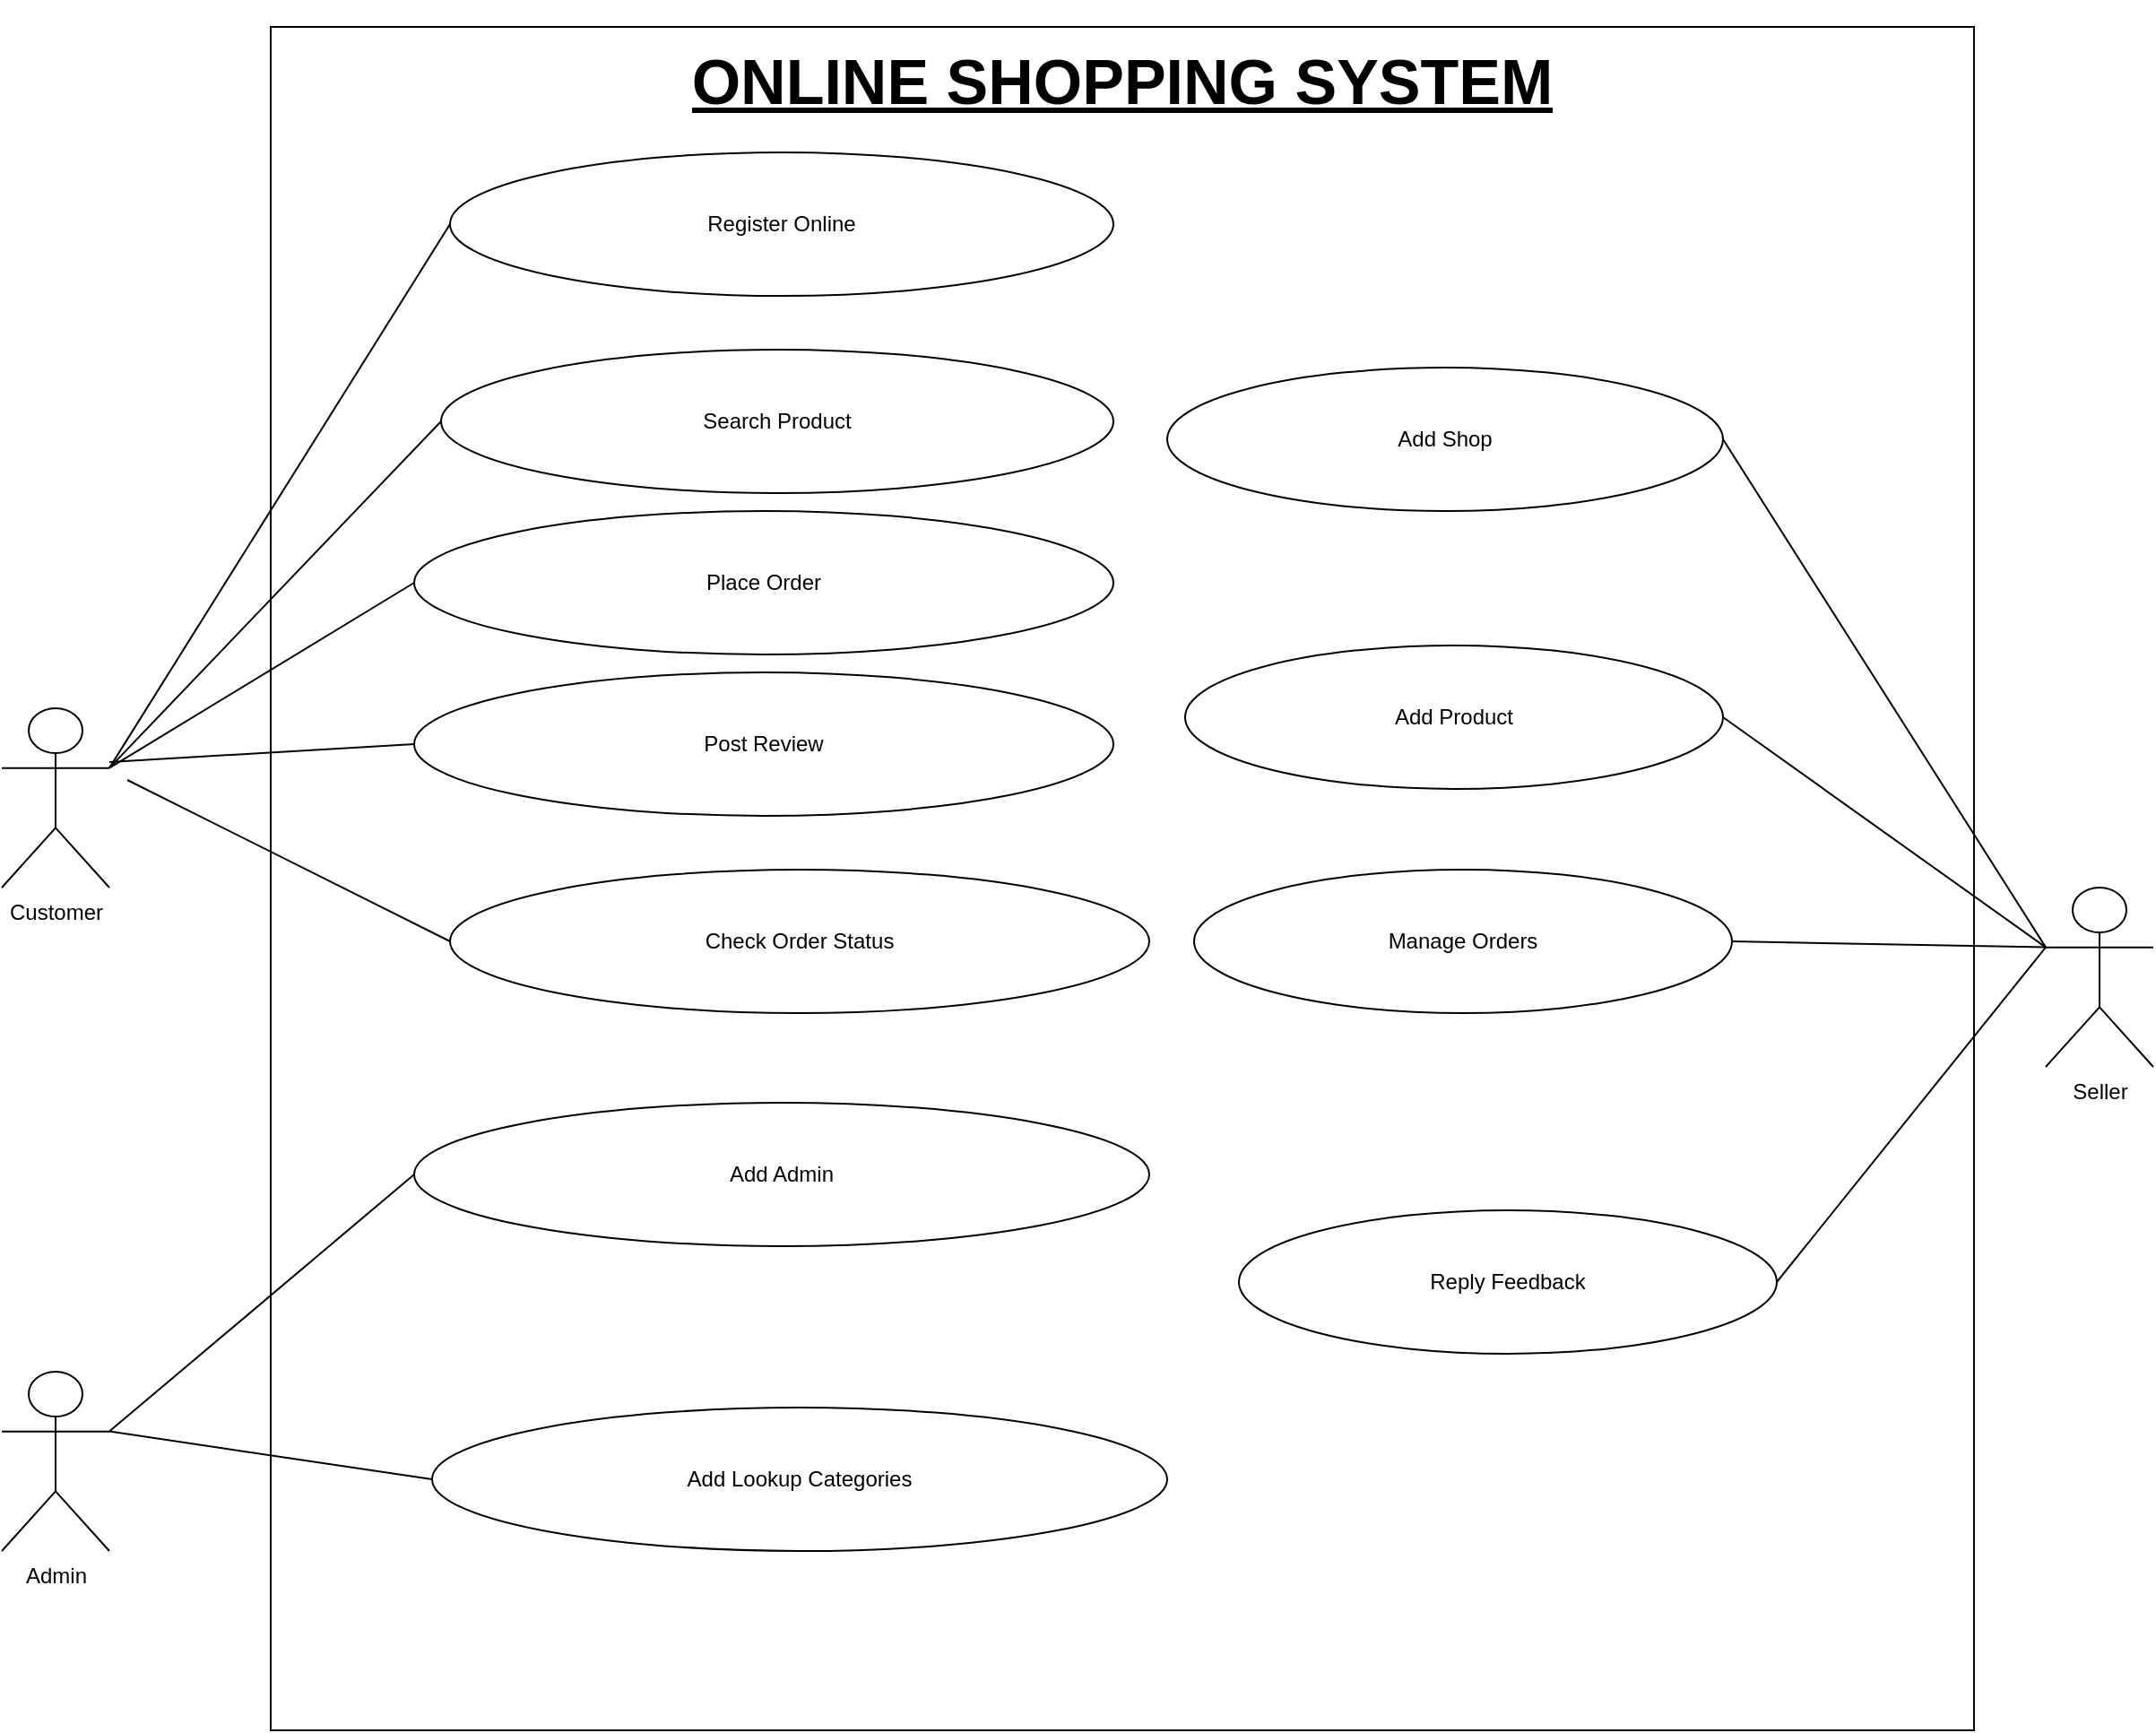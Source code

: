 <mxfile version="20.8.15" type="device"><diagram id="G6QnMUUt4XmfxBZcOG8-" name="Page-1"><mxGraphModel dx="1867" dy="768" grid="1" gridSize="10" guides="1" tooltips="1" connect="1" arrows="1" fold="1" page="1" pageScale="1" pageWidth="1100" pageHeight="850" math="0" shadow="0"><root><mxCell id="0"/><mxCell id="1" parent="0"/><mxCell id="fWtYeqt3amqh9H3ykO3M-1" value="Customer" style="shape=umlActor;verticalLabelPosition=bottom;verticalAlign=top;html=1;outlineConnect=0;" parent="1" vertex="1"><mxGeometry x="60" y="460" width="60" height="100" as="geometry"/></mxCell><mxCell id="fWtYeqt3amqh9H3ykO3M-2" value="Admin" style="shape=umlActor;verticalLabelPosition=bottom;verticalAlign=top;html=1;outlineConnect=0;" parent="1" vertex="1"><mxGeometry x="60" y="830" width="60" height="100" as="geometry"/></mxCell><mxCell id="fWtYeqt3amqh9H3ykO3M-7" value="" style="whiteSpace=wrap;html=1;aspect=fixed;" parent="1" vertex="1"><mxGeometry x="210" y="80" width="950" height="950" as="geometry"/></mxCell><mxCell id="fWtYeqt3amqh9H3ykO3M-9" value="Search Product" style="ellipse;whiteSpace=wrap;html=1;" parent="1" vertex="1"><mxGeometry x="305" y="260" width="375" height="80" as="geometry"/></mxCell><mxCell id="fWtYeqt3amqh9H3ykO3M-10" value="Place Order" style="ellipse;whiteSpace=wrap;html=1;" parent="1" vertex="1"><mxGeometry x="290" y="350" width="390" height="80" as="geometry"/></mxCell><mxCell id="fWtYeqt3amqh9H3ykO3M-12" value="Add Shop" style="ellipse;whiteSpace=wrap;html=1;" parent="1" vertex="1"><mxGeometry x="710" y="270" width="310" height="80" as="geometry"/></mxCell><mxCell id="fWtYeqt3amqh9H3ykO3M-13" value="Add Product" style="ellipse;whiteSpace=wrap;html=1;" parent="1" vertex="1"><mxGeometry x="720" y="425" width="300" height="80" as="geometry"/></mxCell><mxCell id="fWtYeqt3amqh9H3ykO3M-17" value="Add Admin" style="ellipse;whiteSpace=wrap;html=1;" parent="1" vertex="1"><mxGeometry x="290" y="680" width="410" height="80" as="geometry"/></mxCell><mxCell id="fWtYeqt3amqh9H3ykO3M-18" value="Add Lookup Categories" style="ellipse;whiteSpace=wrap;html=1;" parent="1" vertex="1"><mxGeometry x="300" y="850" width="410" height="80" as="geometry"/></mxCell><mxCell id="fWtYeqt3amqh9H3ykO3M-26" value="" style="endArrow=none;html=1;rounded=0;entryX=1;entryY=0.5;entryDx=0;entryDy=0;exitX=0;exitY=0.333;exitDx=0;exitDy=0;exitPerimeter=0;" parent="1" source="fWtYeqt3amqh9H3ykO3M-11" target="fWtYeqt3amqh9H3ykO3M-12" edge="1"><mxGeometry width="50" height="50" relative="1" as="geometry"><mxPoint x="980" y="560" as="sourcePoint"/><mxPoint x="630" y="530" as="targetPoint"/></mxGeometry></mxCell><mxCell id="fWtYeqt3amqh9H3ykO3M-27" value="" style="endArrow=none;html=1;rounded=0;exitX=0;exitY=0.333;exitDx=0;exitDy=0;exitPerimeter=0;entryX=1;entryY=0.5;entryDx=0;entryDy=0;" parent="1" source="fWtYeqt3amqh9H3ykO3M-11" target="fWtYeqt3amqh9H3ykO3M-13" edge="1"><mxGeometry width="50" height="50" relative="1" as="geometry"><mxPoint x="990" y="562.609" as="sourcePoint"/><mxPoint x="790" y="380" as="targetPoint"/></mxGeometry></mxCell><mxCell id="fWtYeqt3amqh9H3ykO3M-49" value="Reply Feedback" style="ellipse;whiteSpace=wrap;html=1;" parent="1" vertex="1"><mxGeometry x="750" y="740" width="300" height="80" as="geometry"/></mxCell><mxCell id="fWtYeqt3amqh9H3ykO3M-57" value="ONLINE SHOPPING SYSTEM" style="text;html=1;strokeColor=none;fillColor=none;spacing=5;spacingTop=-20;whiteSpace=wrap;overflow=hidden;rounded=0;align=center;verticalAlign=middle;fontSize=35;fontStyle=5" parent="1" vertex="1"><mxGeometry x="210" y="80" width="950" height="80" as="geometry"/></mxCell><mxCell id="fWtYeqt3amqh9H3ykO3M-58" value="Register Online" style="ellipse;whiteSpace=wrap;html=1;" parent="1" vertex="1"><mxGeometry x="310" y="150" width="370" height="80" as="geometry"/></mxCell><mxCell id="pUY_gRcS1f-Rp9HivVJX-1" value="Post Review" style="ellipse;whiteSpace=wrap;html=1;" vertex="1" parent="1"><mxGeometry x="290" y="440" width="390" height="80" as="geometry"/></mxCell><mxCell id="pUY_gRcS1f-Rp9HivVJX-2" value="Check Order Status" style="ellipse;whiteSpace=wrap;html=1;" vertex="1" parent="1"><mxGeometry x="310" y="550" width="390" height="80" as="geometry"/></mxCell><mxCell id="pUY_gRcS1f-Rp9HivVJX-4" value="Manage Orders" style="ellipse;whiteSpace=wrap;html=1;" vertex="1" parent="1"><mxGeometry x="725" y="550" width="300" height="80" as="geometry"/></mxCell><mxCell id="pUY_gRcS1f-Rp9HivVJX-5" value="" style="endArrow=none;html=1;rounded=0;entryX=1;entryY=0.5;entryDx=0;entryDy=0;exitX=0;exitY=0.333;exitDx=0;exitDy=0;exitPerimeter=0;" edge="1" parent="1" source="fWtYeqt3amqh9H3ykO3M-11" target="fWtYeqt3amqh9H3ykO3M-49"><mxGeometry width="50" height="50" relative="1" as="geometry"><mxPoint x="1270" y="553" as="sourcePoint"/><mxPoint x="1050" y="800" as="targetPoint"/></mxGeometry></mxCell><mxCell id="pUY_gRcS1f-Rp9HivVJX-6" value="" style="endArrow=none;html=1;rounded=0;entryX=1;entryY=0.5;entryDx=0;entryDy=0;startArrow=none;exitX=0;exitY=0.333;exitDx=0;exitDy=0;exitPerimeter=0;" edge="1" parent="1" source="fWtYeqt3amqh9H3ykO3M-11" target="pUY_gRcS1f-Rp9HivVJX-4"><mxGeometry width="50" height="50" relative="1" as="geometry"><mxPoint x="1260" y="550" as="sourcePoint"/><mxPoint x="1050.0" y="660" as="targetPoint"/></mxGeometry></mxCell><mxCell id="fWtYeqt3amqh9H3ykO3M-11" value="Seller" style="shape=umlActor;verticalLabelPosition=bottom;verticalAlign=top;html=1;outlineConnect=0;" parent="1" vertex="1"><mxGeometry x="1200" y="560" width="60" height="100" as="geometry"/></mxCell><mxCell id="pUY_gRcS1f-Rp9HivVJX-11" value="" style="endArrow=none;html=1;rounded=0;entryX=1;entryY=0.333;entryDx=0;entryDy=0;exitX=0;exitY=0.5;exitDx=0;exitDy=0;entryPerimeter=0;" edge="1" parent="1" source="fWtYeqt3amqh9H3ykO3M-58" target="fWtYeqt3amqh9H3ykO3M-1"><mxGeometry width="50" height="50" relative="1" as="geometry"><mxPoint x="280" y="443.333" as="sourcePoint"/><mxPoint x="120.0" y="500" as="targetPoint"/></mxGeometry></mxCell><mxCell id="pUY_gRcS1f-Rp9HivVJX-12" value="" style="endArrow=none;html=1;rounded=0;entryX=1;entryY=0.333;entryDx=0;entryDy=0;exitX=0;exitY=0.5;exitDx=0;exitDy=0;entryPerimeter=0;" edge="1" parent="1" source="fWtYeqt3amqh9H3ykO3M-9" target="fWtYeqt3amqh9H3ykO3M-1"><mxGeometry width="50" height="50" relative="1" as="geometry"><mxPoint x="320" y="200" as="sourcePoint"/><mxPoint x="130.0" y="503.333" as="targetPoint"/></mxGeometry></mxCell><mxCell id="pUY_gRcS1f-Rp9HivVJX-13" value="" style="endArrow=none;html=1;rounded=0;entryX=1;entryY=0.333;entryDx=0;entryDy=0;exitX=0;exitY=0.5;exitDx=0;exitDy=0;entryPerimeter=0;" edge="1" parent="1" source="fWtYeqt3amqh9H3ykO3M-10" target="fWtYeqt3amqh9H3ykO3M-1"><mxGeometry width="50" height="50" relative="1" as="geometry"><mxPoint x="310" y="290" as="sourcePoint"/><mxPoint x="130.0" y="503.333" as="targetPoint"/></mxGeometry></mxCell><mxCell id="pUY_gRcS1f-Rp9HivVJX-14" value="" style="endArrow=none;html=1;rounded=0;exitX=0;exitY=0.5;exitDx=0;exitDy=0;" edge="1" parent="1" source="pUY_gRcS1f-Rp9HivVJX-1"><mxGeometry width="50" height="50" relative="1" as="geometry"><mxPoint x="300" y="460" as="sourcePoint"/><mxPoint x="120" y="490" as="targetPoint"/></mxGeometry></mxCell><mxCell id="pUY_gRcS1f-Rp9HivVJX-19" value="" style="endArrow=none;html=1;rounded=0;exitX=0;exitY=0.5;exitDx=0;exitDy=0;" edge="1" parent="1" source="pUY_gRcS1f-Rp9HivVJX-2"><mxGeometry width="50" height="50" relative="1" as="geometry"><mxPoint x="310" y="660" as="sourcePoint"/><mxPoint x="130.0" y="500" as="targetPoint"/></mxGeometry></mxCell><mxCell id="pUY_gRcS1f-Rp9HivVJX-20" value="" style="endArrow=none;html=1;rounded=0;exitX=0;exitY=0.5;exitDx=0;exitDy=0;entryX=1;entryY=0.333;entryDx=0;entryDy=0;entryPerimeter=0;" edge="1" parent="1" source="fWtYeqt3amqh9H3ykO3M-18" target="fWtYeqt3amqh9H3ykO3M-2"><mxGeometry width="50" height="50" relative="1" as="geometry"><mxPoint x="310" y="750" as="sourcePoint"/><mxPoint x="140.0" y="510" as="targetPoint"/></mxGeometry></mxCell><mxCell id="pUY_gRcS1f-Rp9HivVJX-21" value="" style="endArrow=none;html=1;rounded=0;exitX=0;exitY=0.5;exitDx=0;exitDy=0;entryX=1;entryY=0.333;entryDx=0;entryDy=0;entryPerimeter=0;" edge="1" parent="1" source="fWtYeqt3amqh9H3ykO3M-17" target="fWtYeqt3amqh9H3ykO3M-2"><mxGeometry width="50" height="50" relative="1" as="geometry"><mxPoint x="310" y="896.67" as="sourcePoint"/><mxPoint x="130.0" y="790.003" as="targetPoint"/></mxGeometry></mxCell></root></mxGraphModel></diagram></mxfile>